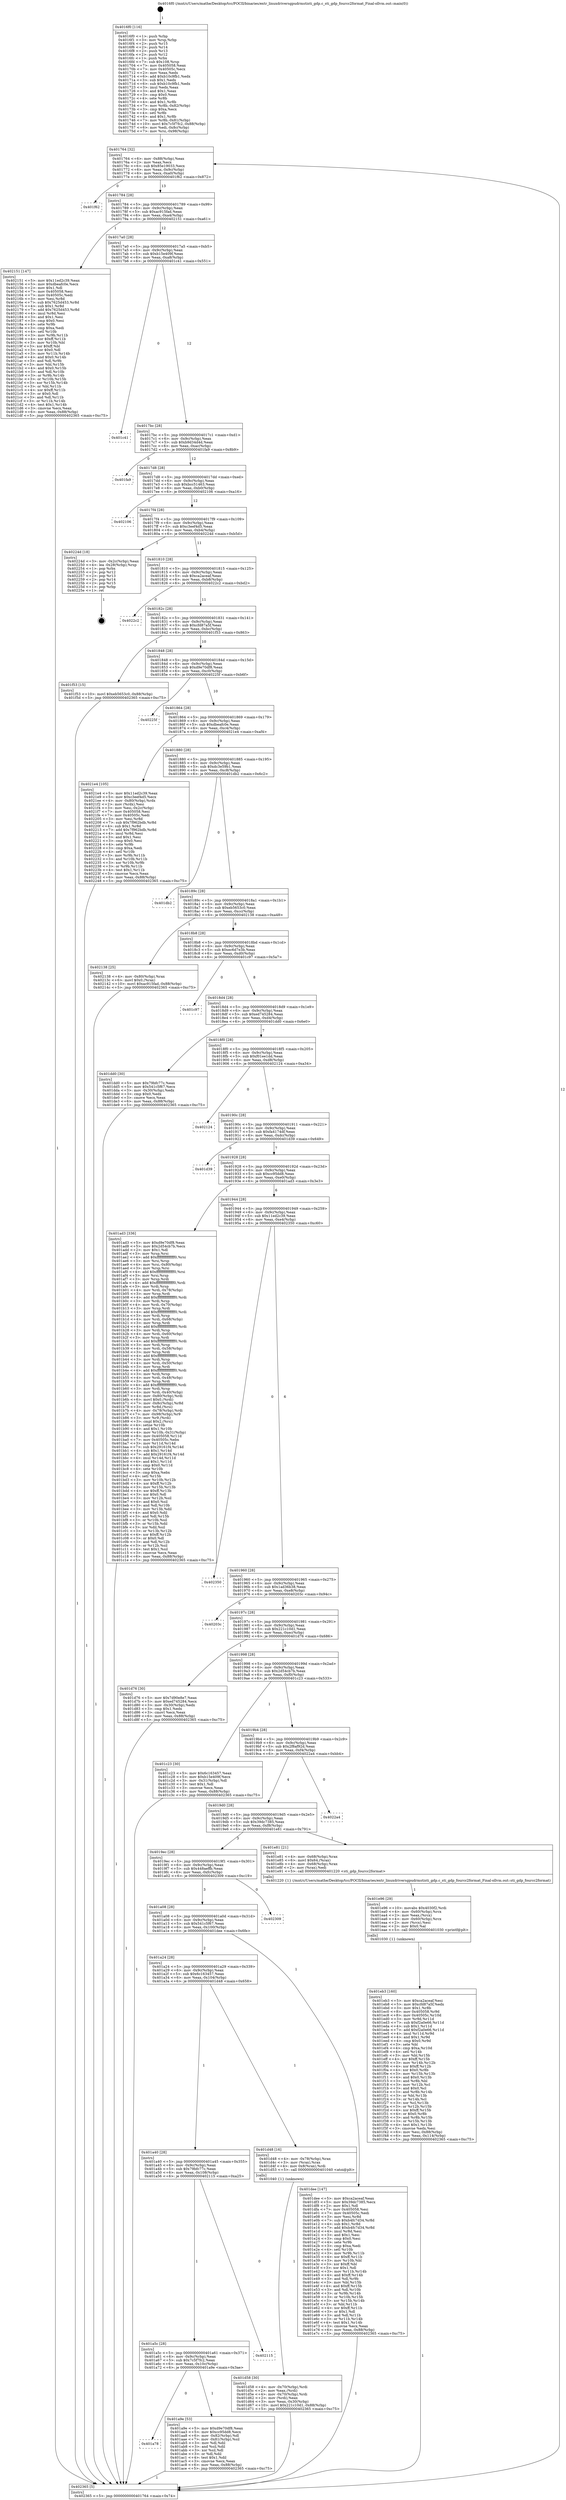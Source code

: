 digraph "0x4016f0" {
  label = "0x4016f0 (/mnt/c/Users/mathe/Desktop/tcc/POCII/binaries/extr_linuxdriversgpudrmstisti_gdp.c_sti_gdp_fourcc2format_Final-ollvm.out::main(0))"
  labelloc = "t"
  node[shape=record]

  Entry [label="",width=0.3,height=0.3,shape=circle,fillcolor=black,style=filled]
  "0x401764" [label="{
     0x401764 [32]\l
     | [instrs]\l
     &nbsp;&nbsp;0x401764 \<+6\>: mov -0x88(%rbp),%eax\l
     &nbsp;&nbsp;0x40176a \<+2\>: mov %eax,%ecx\l
     &nbsp;&nbsp;0x40176c \<+6\>: sub $0x85e19033,%ecx\l
     &nbsp;&nbsp;0x401772 \<+6\>: mov %eax,-0x9c(%rbp)\l
     &nbsp;&nbsp;0x401778 \<+6\>: mov %ecx,-0xa0(%rbp)\l
     &nbsp;&nbsp;0x40177e \<+6\>: je 0000000000401f62 \<main+0x872\>\l
  }"]
  "0x401f62" [label="{
     0x401f62\l
  }", style=dashed]
  "0x401784" [label="{
     0x401784 [28]\l
     | [instrs]\l
     &nbsp;&nbsp;0x401784 \<+5\>: jmp 0000000000401789 \<main+0x99\>\l
     &nbsp;&nbsp;0x401789 \<+6\>: mov -0x9c(%rbp),%eax\l
     &nbsp;&nbsp;0x40178f \<+5\>: sub $0xac915fad,%eax\l
     &nbsp;&nbsp;0x401794 \<+6\>: mov %eax,-0xa4(%rbp)\l
     &nbsp;&nbsp;0x40179a \<+6\>: je 0000000000402151 \<main+0xa61\>\l
  }"]
  Exit [label="",width=0.3,height=0.3,shape=circle,fillcolor=black,style=filled,peripheries=2]
  "0x402151" [label="{
     0x402151 [147]\l
     | [instrs]\l
     &nbsp;&nbsp;0x402151 \<+5\>: mov $0x11ed2c39,%eax\l
     &nbsp;&nbsp;0x402156 \<+5\>: mov $0xdbeafc0e,%ecx\l
     &nbsp;&nbsp;0x40215b \<+2\>: mov $0x1,%dl\l
     &nbsp;&nbsp;0x40215d \<+7\>: mov 0x405058,%esi\l
     &nbsp;&nbsp;0x402164 \<+7\>: mov 0x40505c,%edi\l
     &nbsp;&nbsp;0x40216b \<+3\>: mov %esi,%r8d\l
     &nbsp;&nbsp;0x40216e \<+7\>: sub $0x7625d453,%r8d\l
     &nbsp;&nbsp;0x402175 \<+4\>: sub $0x1,%r8d\l
     &nbsp;&nbsp;0x402179 \<+7\>: add $0x7625d453,%r8d\l
     &nbsp;&nbsp;0x402180 \<+4\>: imul %r8d,%esi\l
     &nbsp;&nbsp;0x402184 \<+3\>: and $0x1,%esi\l
     &nbsp;&nbsp;0x402187 \<+3\>: cmp $0x0,%esi\l
     &nbsp;&nbsp;0x40218a \<+4\>: sete %r9b\l
     &nbsp;&nbsp;0x40218e \<+3\>: cmp $0xa,%edi\l
     &nbsp;&nbsp;0x402191 \<+4\>: setl %r10b\l
     &nbsp;&nbsp;0x402195 \<+3\>: mov %r9b,%r11b\l
     &nbsp;&nbsp;0x402198 \<+4\>: xor $0xff,%r11b\l
     &nbsp;&nbsp;0x40219c \<+3\>: mov %r10b,%bl\l
     &nbsp;&nbsp;0x40219f \<+3\>: xor $0xff,%bl\l
     &nbsp;&nbsp;0x4021a2 \<+3\>: xor $0x0,%dl\l
     &nbsp;&nbsp;0x4021a5 \<+3\>: mov %r11b,%r14b\l
     &nbsp;&nbsp;0x4021a8 \<+4\>: and $0x0,%r14b\l
     &nbsp;&nbsp;0x4021ac \<+3\>: and %dl,%r9b\l
     &nbsp;&nbsp;0x4021af \<+3\>: mov %bl,%r15b\l
     &nbsp;&nbsp;0x4021b2 \<+4\>: and $0x0,%r15b\l
     &nbsp;&nbsp;0x4021b6 \<+3\>: and %dl,%r10b\l
     &nbsp;&nbsp;0x4021b9 \<+3\>: or %r9b,%r14b\l
     &nbsp;&nbsp;0x4021bc \<+3\>: or %r10b,%r15b\l
     &nbsp;&nbsp;0x4021bf \<+3\>: xor %r15b,%r14b\l
     &nbsp;&nbsp;0x4021c2 \<+3\>: or %bl,%r11b\l
     &nbsp;&nbsp;0x4021c5 \<+4\>: xor $0xff,%r11b\l
     &nbsp;&nbsp;0x4021c9 \<+3\>: or $0x0,%dl\l
     &nbsp;&nbsp;0x4021cc \<+3\>: and %dl,%r11b\l
     &nbsp;&nbsp;0x4021cf \<+3\>: or %r11b,%r14b\l
     &nbsp;&nbsp;0x4021d2 \<+4\>: test $0x1,%r14b\l
     &nbsp;&nbsp;0x4021d6 \<+3\>: cmovne %ecx,%eax\l
     &nbsp;&nbsp;0x4021d9 \<+6\>: mov %eax,-0x88(%rbp)\l
     &nbsp;&nbsp;0x4021df \<+5\>: jmp 0000000000402365 \<main+0xc75\>\l
  }"]
  "0x4017a0" [label="{
     0x4017a0 [28]\l
     | [instrs]\l
     &nbsp;&nbsp;0x4017a0 \<+5\>: jmp 00000000004017a5 \<main+0xb5\>\l
     &nbsp;&nbsp;0x4017a5 \<+6\>: mov -0x9c(%rbp),%eax\l
     &nbsp;&nbsp;0x4017ab \<+5\>: sub $0xb15e409f,%eax\l
     &nbsp;&nbsp;0x4017b0 \<+6\>: mov %eax,-0xa8(%rbp)\l
     &nbsp;&nbsp;0x4017b6 \<+6\>: je 0000000000401c41 \<main+0x551\>\l
  }"]
  "0x401eb3" [label="{
     0x401eb3 [160]\l
     | [instrs]\l
     &nbsp;&nbsp;0x401eb3 \<+5\>: mov $0xca2aceaf,%esi\l
     &nbsp;&nbsp;0x401eb8 \<+5\>: mov $0xcfd87a5f,%edx\l
     &nbsp;&nbsp;0x401ebd \<+3\>: mov $0x1,%r8b\l
     &nbsp;&nbsp;0x401ec0 \<+8\>: mov 0x405058,%r9d\l
     &nbsp;&nbsp;0x401ec8 \<+8\>: mov 0x40505c,%r10d\l
     &nbsp;&nbsp;0x401ed0 \<+3\>: mov %r9d,%r11d\l
     &nbsp;&nbsp;0x401ed3 \<+7\>: sub $0xf2a0e66,%r11d\l
     &nbsp;&nbsp;0x401eda \<+4\>: sub $0x1,%r11d\l
     &nbsp;&nbsp;0x401ede \<+7\>: add $0xf2a0e66,%r11d\l
     &nbsp;&nbsp;0x401ee5 \<+4\>: imul %r11d,%r9d\l
     &nbsp;&nbsp;0x401ee9 \<+4\>: and $0x1,%r9d\l
     &nbsp;&nbsp;0x401eed \<+4\>: cmp $0x0,%r9d\l
     &nbsp;&nbsp;0x401ef1 \<+3\>: sete %bl\l
     &nbsp;&nbsp;0x401ef4 \<+4\>: cmp $0xa,%r10d\l
     &nbsp;&nbsp;0x401ef8 \<+4\>: setl %r14b\l
     &nbsp;&nbsp;0x401efc \<+3\>: mov %bl,%r15b\l
     &nbsp;&nbsp;0x401eff \<+4\>: xor $0xff,%r15b\l
     &nbsp;&nbsp;0x401f03 \<+3\>: mov %r14b,%r12b\l
     &nbsp;&nbsp;0x401f06 \<+4\>: xor $0xff,%r12b\l
     &nbsp;&nbsp;0x401f0a \<+4\>: xor $0x0,%r8b\l
     &nbsp;&nbsp;0x401f0e \<+3\>: mov %r15b,%r13b\l
     &nbsp;&nbsp;0x401f11 \<+4\>: and $0x0,%r13b\l
     &nbsp;&nbsp;0x401f15 \<+3\>: and %r8b,%bl\l
     &nbsp;&nbsp;0x401f18 \<+3\>: mov %r12b,%cl\l
     &nbsp;&nbsp;0x401f1b \<+3\>: and $0x0,%cl\l
     &nbsp;&nbsp;0x401f1e \<+3\>: and %r8b,%r14b\l
     &nbsp;&nbsp;0x401f21 \<+3\>: or %bl,%r13b\l
     &nbsp;&nbsp;0x401f24 \<+3\>: or %r14b,%cl\l
     &nbsp;&nbsp;0x401f27 \<+3\>: xor %cl,%r13b\l
     &nbsp;&nbsp;0x401f2a \<+3\>: or %r12b,%r15b\l
     &nbsp;&nbsp;0x401f2d \<+4\>: xor $0xff,%r15b\l
     &nbsp;&nbsp;0x401f31 \<+4\>: or $0x0,%r8b\l
     &nbsp;&nbsp;0x401f35 \<+3\>: and %r8b,%r15b\l
     &nbsp;&nbsp;0x401f38 \<+3\>: or %r15b,%r13b\l
     &nbsp;&nbsp;0x401f3b \<+4\>: test $0x1,%r13b\l
     &nbsp;&nbsp;0x401f3f \<+3\>: cmovne %edx,%esi\l
     &nbsp;&nbsp;0x401f42 \<+6\>: mov %esi,-0x88(%rbp)\l
     &nbsp;&nbsp;0x401f48 \<+6\>: mov %eax,-0x114(%rbp)\l
     &nbsp;&nbsp;0x401f4e \<+5\>: jmp 0000000000402365 \<main+0xc75\>\l
  }"]
  "0x401c41" [label="{
     0x401c41\l
  }", style=dashed]
  "0x4017bc" [label="{
     0x4017bc [28]\l
     | [instrs]\l
     &nbsp;&nbsp;0x4017bc \<+5\>: jmp 00000000004017c1 \<main+0xd1\>\l
     &nbsp;&nbsp;0x4017c1 \<+6\>: mov -0x9c(%rbp),%eax\l
     &nbsp;&nbsp;0x4017c7 \<+5\>: sub $0xb9d34d4d,%eax\l
     &nbsp;&nbsp;0x4017cc \<+6\>: mov %eax,-0xac(%rbp)\l
     &nbsp;&nbsp;0x4017d2 \<+6\>: je 0000000000401fa9 \<main+0x8b9\>\l
  }"]
  "0x401e96" [label="{
     0x401e96 [29]\l
     | [instrs]\l
     &nbsp;&nbsp;0x401e96 \<+10\>: movabs $0x4030f2,%rdi\l
     &nbsp;&nbsp;0x401ea0 \<+4\>: mov -0x60(%rbp),%rcx\l
     &nbsp;&nbsp;0x401ea4 \<+2\>: mov %eax,(%rcx)\l
     &nbsp;&nbsp;0x401ea6 \<+4\>: mov -0x60(%rbp),%rcx\l
     &nbsp;&nbsp;0x401eaa \<+2\>: mov (%rcx),%esi\l
     &nbsp;&nbsp;0x401eac \<+2\>: mov $0x0,%al\l
     &nbsp;&nbsp;0x401eae \<+5\>: call 0000000000401030 \<printf@plt\>\l
     | [calls]\l
     &nbsp;&nbsp;0x401030 \{1\} (unknown)\l
  }"]
  "0x401fa9" [label="{
     0x401fa9\l
  }", style=dashed]
  "0x4017d8" [label="{
     0x4017d8 [28]\l
     | [instrs]\l
     &nbsp;&nbsp;0x4017d8 \<+5\>: jmp 00000000004017dd \<main+0xed\>\l
     &nbsp;&nbsp;0x4017dd \<+6\>: mov -0x9c(%rbp),%eax\l
     &nbsp;&nbsp;0x4017e3 \<+5\>: sub $0xbcc51463,%eax\l
     &nbsp;&nbsp;0x4017e8 \<+6\>: mov %eax,-0xb0(%rbp)\l
     &nbsp;&nbsp;0x4017ee \<+6\>: je 0000000000402106 \<main+0xa16\>\l
  }"]
  "0x401d58" [label="{
     0x401d58 [30]\l
     | [instrs]\l
     &nbsp;&nbsp;0x401d58 \<+4\>: mov -0x70(%rbp),%rdi\l
     &nbsp;&nbsp;0x401d5c \<+2\>: mov %eax,(%rdi)\l
     &nbsp;&nbsp;0x401d5e \<+4\>: mov -0x70(%rbp),%rdi\l
     &nbsp;&nbsp;0x401d62 \<+2\>: mov (%rdi),%eax\l
     &nbsp;&nbsp;0x401d64 \<+3\>: mov %eax,-0x30(%rbp)\l
     &nbsp;&nbsp;0x401d67 \<+10\>: movl $0x221c10d1,-0x88(%rbp)\l
     &nbsp;&nbsp;0x401d71 \<+5\>: jmp 0000000000402365 \<main+0xc75\>\l
  }"]
  "0x402106" [label="{
     0x402106\l
  }", style=dashed]
  "0x4017f4" [label="{
     0x4017f4 [28]\l
     | [instrs]\l
     &nbsp;&nbsp;0x4017f4 \<+5\>: jmp 00000000004017f9 \<main+0x109\>\l
     &nbsp;&nbsp;0x4017f9 \<+6\>: mov -0x9c(%rbp),%eax\l
     &nbsp;&nbsp;0x4017ff \<+5\>: sub $0xc3eef4d5,%eax\l
     &nbsp;&nbsp;0x401804 \<+6\>: mov %eax,-0xb4(%rbp)\l
     &nbsp;&nbsp;0x40180a \<+6\>: je 000000000040224d \<main+0xb5d\>\l
  }"]
  "0x4016f0" [label="{
     0x4016f0 [116]\l
     | [instrs]\l
     &nbsp;&nbsp;0x4016f0 \<+1\>: push %rbp\l
     &nbsp;&nbsp;0x4016f1 \<+3\>: mov %rsp,%rbp\l
     &nbsp;&nbsp;0x4016f4 \<+2\>: push %r15\l
     &nbsp;&nbsp;0x4016f6 \<+2\>: push %r14\l
     &nbsp;&nbsp;0x4016f8 \<+2\>: push %r13\l
     &nbsp;&nbsp;0x4016fa \<+2\>: push %r12\l
     &nbsp;&nbsp;0x4016fc \<+1\>: push %rbx\l
     &nbsp;&nbsp;0x4016fd \<+7\>: sub $0x108,%rsp\l
     &nbsp;&nbsp;0x401704 \<+7\>: mov 0x405058,%eax\l
     &nbsp;&nbsp;0x40170b \<+7\>: mov 0x40505c,%ecx\l
     &nbsp;&nbsp;0x401712 \<+2\>: mov %eax,%edx\l
     &nbsp;&nbsp;0x401714 \<+6\>: add $0xb10c9fb1,%edx\l
     &nbsp;&nbsp;0x40171a \<+3\>: sub $0x1,%edx\l
     &nbsp;&nbsp;0x40171d \<+6\>: sub $0xb10c9fb1,%edx\l
     &nbsp;&nbsp;0x401723 \<+3\>: imul %edx,%eax\l
     &nbsp;&nbsp;0x401726 \<+3\>: and $0x1,%eax\l
     &nbsp;&nbsp;0x401729 \<+3\>: cmp $0x0,%eax\l
     &nbsp;&nbsp;0x40172c \<+4\>: sete %r8b\l
     &nbsp;&nbsp;0x401730 \<+4\>: and $0x1,%r8b\l
     &nbsp;&nbsp;0x401734 \<+7\>: mov %r8b,-0x82(%rbp)\l
     &nbsp;&nbsp;0x40173b \<+3\>: cmp $0xa,%ecx\l
     &nbsp;&nbsp;0x40173e \<+4\>: setl %r8b\l
     &nbsp;&nbsp;0x401742 \<+4\>: and $0x1,%r8b\l
     &nbsp;&nbsp;0x401746 \<+7\>: mov %r8b,-0x81(%rbp)\l
     &nbsp;&nbsp;0x40174d \<+10\>: movl $0x7c5f7fc2,-0x88(%rbp)\l
     &nbsp;&nbsp;0x401757 \<+6\>: mov %edi,-0x8c(%rbp)\l
     &nbsp;&nbsp;0x40175d \<+7\>: mov %rsi,-0x98(%rbp)\l
  }"]
  "0x40224d" [label="{
     0x40224d [18]\l
     | [instrs]\l
     &nbsp;&nbsp;0x40224d \<+3\>: mov -0x2c(%rbp),%eax\l
     &nbsp;&nbsp;0x402250 \<+4\>: lea -0x28(%rbp),%rsp\l
     &nbsp;&nbsp;0x402254 \<+1\>: pop %rbx\l
     &nbsp;&nbsp;0x402255 \<+2\>: pop %r12\l
     &nbsp;&nbsp;0x402257 \<+2\>: pop %r13\l
     &nbsp;&nbsp;0x402259 \<+2\>: pop %r14\l
     &nbsp;&nbsp;0x40225b \<+2\>: pop %r15\l
     &nbsp;&nbsp;0x40225d \<+1\>: pop %rbp\l
     &nbsp;&nbsp;0x40225e \<+1\>: ret\l
  }"]
  "0x401810" [label="{
     0x401810 [28]\l
     | [instrs]\l
     &nbsp;&nbsp;0x401810 \<+5\>: jmp 0000000000401815 \<main+0x125\>\l
     &nbsp;&nbsp;0x401815 \<+6\>: mov -0x9c(%rbp),%eax\l
     &nbsp;&nbsp;0x40181b \<+5\>: sub $0xca2aceaf,%eax\l
     &nbsp;&nbsp;0x401820 \<+6\>: mov %eax,-0xb8(%rbp)\l
     &nbsp;&nbsp;0x401826 \<+6\>: je 00000000004022c2 \<main+0xbd2\>\l
  }"]
  "0x402365" [label="{
     0x402365 [5]\l
     | [instrs]\l
     &nbsp;&nbsp;0x402365 \<+5\>: jmp 0000000000401764 \<main+0x74\>\l
  }"]
  "0x4022c2" [label="{
     0x4022c2\l
  }", style=dashed]
  "0x40182c" [label="{
     0x40182c [28]\l
     | [instrs]\l
     &nbsp;&nbsp;0x40182c \<+5\>: jmp 0000000000401831 \<main+0x141\>\l
     &nbsp;&nbsp;0x401831 \<+6\>: mov -0x9c(%rbp),%eax\l
     &nbsp;&nbsp;0x401837 \<+5\>: sub $0xcfd87a5f,%eax\l
     &nbsp;&nbsp;0x40183c \<+6\>: mov %eax,-0xbc(%rbp)\l
     &nbsp;&nbsp;0x401842 \<+6\>: je 0000000000401f53 \<main+0x863\>\l
  }"]
  "0x401a78" [label="{
     0x401a78\l
  }", style=dashed]
  "0x401f53" [label="{
     0x401f53 [15]\l
     | [instrs]\l
     &nbsp;&nbsp;0x401f53 \<+10\>: movl $0xeb5653c0,-0x88(%rbp)\l
     &nbsp;&nbsp;0x401f5d \<+5\>: jmp 0000000000402365 \<main+0xc75\>\l
  }"]
  "0x401848" [label="{
     0x401848 [28]\l
     | [instrs]\l
     &nbsp;&nbsp;0x401848 \<+5\>: jmp 000000000040184d \<main+0x15d\>\l
     &nbsp;&nbsp;0x40184d \<+6\>: mov -0x9c(%rbp),%eax\l
     &nbsp;&nbsp;0x401853 \<+5\>: sub $0xd9e70df8,%eax\l
     &nbsp;&nbsp;0x401858 \<+6\>: mov %eax,-0xc0(%rbp)\l
     &nbsp;&nbsp;0x40185e \<+6\>: je 000000000040225f \<main+0xb6f\>\l
  }"]
  "0x401a9e" [label="{
     0x401a9e [53]\l
     | [instrs]\l
     &nbsp;&nbsp;0x401a9e \<+5\>: mov $0xd9e70df8,%eax\l
     &nbsp;&nbsp;0x401aa3 \<+5\>: mov $0xcc95dd8,%ecx\l
     &nbsp;&nbsp;0x401aa8 \<+6\>: mov -0x82(%rbp),%dl\l
     &nbsp;&nbsp;0x401aae \<+7\>: mov -0x81(%rbp),%sil\l
     &nbsp;&nbsp;0x401ab5 \<+3\>: mov %dl,%dil\l
     &nbsp;&nbsp;0x401ab8 \<+3\>: and %sil,%dil\l
     &nbsp;&nbsp;0x401abb \<+3\>: xor %sil,%dl\l
     &nbsp;&nbsp;0x401abe \<+3\>: or %dl,%dil\l
     &nbsp;&nbsp;0x401ac1 \<+4\>: test $0x1,%dil\l
     &nbsp;&nbsp;0x401ac5 \<+3\>: cmovne %ecx,%eax\l
     &nbsp;&nbsp;0x401ac8 \<+6\>: mov %eax,-0x88(%rbp)\l
     &nbsp;&nbsp;0x401ace \<+5\>: jmp 0000000000402365 \<main+0xc75\>\l
  }"]
  "0x40225f" [label="{
     0x40225f\l
  }", style=dashed]
  "0x401864" [label="{
     0x401864 [28]\l
     | [instrs]\l
     &nbsp;&nbsp;0x401864 \<+5\>: jmp 0000000000401869 \<main+0x179\>\l
     &nbsp;&nbsp;0x401869 \<+6\>: mov -0x9c(%rbp),%eax\l
     &nbsp;&nbsp;0x40186f \<+5\>: sub $0xdbeafc0e,%eax\l
     &nbsp;&nbsp;0x401874 \<+6\>: mov %eax,-0xc4(%rbp)\l
     &nbsp;&nbsp;0x40187a \<+6\>: je 00000000004021e4 \<main+0xaf4\>\l
  }"]
  "0x401a5c" [label="{
     0x401a5c [28]\l
     | [instrs]\l
     &nbsp;&nbsp;0x401a5c \<+5\>: jmp 0000000000401a61 \<main+0x371\>\l
     &nbsp;&nbsp;0x401a61 \<+6\>: mov -0x9c(%rbp),%eax\l
     &nbsp;&nbsp;0x401a67 \<+5\>: sub $0x7c5f7fc2,%eax\l
     &nbsp;&nbsp;0x401a6c \<+6\>: mov %eax,-0x10c(%rbp)\l
     &nbsp;&nbsp;0x401a72 \<+6\>: je 0000000000401a9e \<main+0x3ae\>\l
  }"]
  "0x4021e4" [label="{
     0x4021e4 [105]\l
     | [instrs]\l
     &nbsp;&nbsp;0x4021e4 \<+5\>: mov $0x11ed2c39,%eax\l
     &nbsp;&nbsp;0x4021e9 \<+5\>: mov $0xc3eef4d5,%ecx\l
     &nbsp;&nbsp;0x4021ee \<+4\>: mov -0x80(%rbp),%rdx\l
     &nbsp;&nbsp;0x4021f2 \<+2\>: mov (%rdx),%esi\l
     &nbsp;&nbsp;0x4021f4 \<+3\>: mov %esi,-0x2c(%rbp)\l
     &nbsp;&nbsp;0x4021f7 \<+7\>: mov 0x405058,%esi\l
     &nbsp;&nbsp;0x4021fe \<+7\>: mov 0x40505c,%edi\l
     &nbsp;&nbsp;0x402205 \<+3\>: mov %esi,%r8d\l
     &nbsp;&nbsp;0x402208 \<+7\>: sub $0x7f962bdb,%r8d\l
     &nbsp;&nbsp;0x40220f \<+4\>: sub $0x1,%r8d\l
     &nbsp;&nbsp;0x402213 \<+7\>: add $0x7f962bdb,%r8d\l
     &nbsp;&nbsp;0x40221a \<+4\>: imul %r8d,%esi\l
     &nbsp;&nbsp;0x40221e \<+3\>: and $0x1,%esi\l
     &nbsp;&nbsp;0x402221 \<+3\>: cmp $0x0,%esi\l
     &nbsp;&nbsp;0x402224 \<+4\>: sete %r9b\l
     &nbsp;&nbsp;0x402228 \<+3\>: cmp $0xa,%edi\l
     &nbsp;&nbsp;0x40222b \<+4\>: setl %r10b\l
     &nbsp;&nbsp;0x40222f \<+3\>: mov %r9b,%r11b\l
     &nbsp;&nbsp;0x402232 \<+3\>: and %r10b,%r11b\l
     &nbsp;&nbsp;0x402235 \<+3\>: xor %r10b,%r9b\l
     &nbsp;&nbsp;0x402238 \<+3\>: or %r9b,%r11b\l
     &nbsp;&nbsp;0x40223b \<+4\>: test $0x1,%r11b\l
     &nbsp;&nbsp;0x40223f \<+3\>: cmovne %ecx,%eax\l
     &nbsp;&nbsp;0x402242 \<+6\>: mov %eax,-0x88(%rbp)\l
     &nbsp;&nbsp;0x402248 \<+5\>: jmp 0000000000402365 \<main+0xc75\>\l
  }"]
  "0x401880" [label="{
     0x401880 [28]\l
     | [instrs]\l
     &nbsp;&nbsp;0x401880 \<+5\>: jmp 0000000000401885 \<main+0x195\>\l
     &nbsp;&nbsp;0x401885 \<+6\>: mov -0x9c(%rbp),%eax\l
     &nbsp;&nbsp;0x40188b \<+5\>: sub $0xdc3e59b1,%eax\l
     &nbsp;&nbsp;0x401890 \<+6\>: mov %eax,-0xc8(%rbp)\l
     &nbsp;&nbsp;0x401896 \<+6\>: je 0000000000401db2 \<main+0x6c2\>\l
  }"]
  "0x402115" [label="{
     0x402115\l
  }", style=dashed]
  "0x401db2" [label="{
     0x401db2\l
  }", style=dashed]
  "0x40189c" [label="{
     0x40189c [28]\l
     | [instrs]\l
     &nbsp;&nbsp;0x40189c \<+5\>: jmp 00000000004018a1 \<main+0x1b1\>\l
     &nbsp;&nbsp;0x4018a1 \<+6\>: mov -0x9c(%rbp),%eax\l
     &nbsp;&nbsp;0x4018a7 \<+5\>: sub $0xeb5653c0,%eax\l
     &nbsp;&nbsp;0x4018ac \<+6\>: mov %eax,-0xcc(%rbp)\l
     &nbsp;&nbsp;0x4018b2 \<+6\>: je 0000000000402138 \<main+0xa48\>\l
  }"]
  "0x401a40" [label="{
     0x401a40 [28]\l
     | [instrs]\l
     &nbsp;&nbsp;0x401a40 \<+5\>: jmp 0000000000401a45 \<main+0x355\>\l
     &nbsp;&nbsp;0x401a45 \<+6\>: mov -0x9c(%rbp),%eax\l
     &nbsp;&nbsp;0x401a4b \<+5\>: sub $0x79bfc77c,%eax\l
     &nbsp;&nbsp;0x401a50 \<+6\>: mov %eax,-0x108(%rbp)\l
     &nbsp;&nbsp;0x401a56 \<+6\>: je 0000000000402115 \<main+0xa25\>\l
  }"]
  "0x402138" [label="{
     0x402138 [25]\l
     | [instrs]\l
     &nbsp;&nbsp;0x402138 \<+4\>: mov -0x80(%rbp),%rax\l
     &nbsp;&nbsp;0x40213c \<+6\>: movl $0x0,(%rax)\l
     &nbsp;&nbsp;0x402142 \<+10\>: movl $0xac915fad,-0x88(%rbp)\l
     &nbsp;&nbsp;0x40214c \<+5\>: jmp 0000000000402365 \<main+0xc75\>\l
  }"]
  "0x4018b8" [label="{
     0x4018b8 [28]\l
     | [instrs]\l
     &nbsp;&nbsp;0x4018b8 \<+5\>: jmp 00000000004018bd \<main+0x1cd\>\l
     &nbsp;&nbsp;0x4018bd \<+6\>: mov -0x9c(%rbp),%eax\l
     &nbsp;&nbsp;0x4018c3 \<+5\>: sub $0xec6d7e3b,%eax\l
     &nbsp;&nbsp;0x4018c8 \<+6\>: mov %eax,-0xd0(%rbp)\l
     &nbsp;&nbsp;0x4018ce \<+6\>: je 0000000000401c97 \<main+0x5a7\>\l
  }"]
  "0x401d48" [label="{
     0x401d48 [16]\l
     | [instrs]\l
     &nbsp;&nbsp;0x401d48 \<+4\>: mov -0x78(%rbp),%rax\l
     &nbsp;&nbsp;0x401d4c \<+3\>: mov (%rax),%rax\l
     &nbsp;&nbsp;0x401d4f \<+4\>: mov 0x8(%rax),%rdi\l
     &nbsp;&nbsp;0x401d53 \<+5\>: call 0000000000401040 \<atoi@plt\>\l
     | [calls]\l
     &nbsp;&nbsp;0x401040 \{1\} (unknown)\l
  }"]
  "0x401c97" [label="{
     0x401c97\l
  }", style=dashed]
  "0x4018d4" [label="{
     0x4018d4 [28]\l
     | [instrs]\l
     &nbsp;&nbsp;0x4018d4 \<+5\>: jmp 00000000004018d9 \<main+0x1e9\>\l
     &nbsp;&nbsp;0x4018d9 \<+6\>: mov -0x9c(%rbp),%eax\l
     &nbsp;&nbsp;0x4018df \<+5\>: sub $0xed745284,%eax\l
     &nbsp;&nbsp;0x4018e4 \<+6\>: mov %eax,-0xd4(%rbp)\l
     &nbsp;&nbsp;0x4018ea \<+6\>: je 0000000000401dd0 \<main+0x6e0\>\l
  }"]
  "0x401a24" [label="{
     0x401a24 [28]\l
     | [instrs]\l
     &nbsp;&nbsp;0x401a24 \<+5\>: jmp 0000000000401a29 \<main+0x339\>\l
     &nbsp;&nbsp;0x401a29 \<+6\>: mov -0x9c(%rbp),%eax\l
     &nbsp;&nbsp;0x401a2f \<+5\>: sub $0x6c163457,%eax\l
     &nbsp;&nbsp;0x401a34 \<+6\>: mov %eax,-0x104(%rbp)\l
     &nbsp;&nbsp;0x401a3a \<+6\>: je 0000000000401d48 \<main+0x658\>\l
  }"]
  "0x401dd0" [label="{
     0x401dd0 [30]\l
     | [instrs]\l
     &nbsp;&nbsp;0x401dd0 \<+5\>: mov $0x79bfc77c,%eax\l
     &nbsp;&nbsp;0x401dd5 \<+5\>: mov $0x541c5f67,%ecx\l
     &nbsp;&nbsp;0x401dda \<+3\>: mov -0x30(%rbp),%edx\l
     &nbsp;&nbsp;0x401ddd \<+3\>: cmp $0x0,%edx\l
     &nbsp;&nbsp;0x401de0 \<+3\>: cmove %ecx,%eax\l
     &nbsp;&nbsp;0x401de3 \<+6\>: mov %eax,-0x88(%rbp)\l
     &nbsp;&nbsp;0x401de9 \<+5\>: jmp 0000000000402365 \<main+0xc75\>\l
  }"]
  "0x4018f0" [label="{
     0x4018f0 [28]\l
     | [instrs]\l
     &nbsp;&nbsp;0x4018f0 \<+5\>: jmp 00000000004018f5 \<main+0x205\>\l
     &nbsp;&nbsp;0x4018f5 \<+6\>: mov -0x9c(%rbp),%eax\l
     &nbsp;&nbsp;0x4018fb \<+5\>: sub $0xf01ee1dd,%eax\l
     &nbsp;&nbsp;0x401900 \<+6\>: mov %eax,-0xd8(%rbp)\l
     &nbsp;&nbsp;0x401906 \<+6\>: je 0000000000402124 \<main+0xa34\>\l
  }"]
  "0x401dee" [label="{
     0x401dee [147]\l
     | [instrs]\l
     &nbsp;&nbsp;0x401dee \<+5\>: mov $0xca2aceaf,%eax\l
     &nbsp;&nbsp;0x401df3 \<+5\>: mov $0x39dc7385,%ecx\l
     &nbsp;&nbsp;0x401df8 \<+2\>: mov $0x1,%dl\l
     &nbsp;&nbsp;0x401dfa \<+7\>: mov 0x405058,%esi\l
     &nbsp;&nbsp;0x401e01 \<+7\>: mov 0x40505c,%edi\l
     &nbsp;&nbsp;0x401e08 \<+3\>: mov %esi,%r8d\l
     &nbsp;&nbsp;0x401e0b \<+7\>: sub $0xb4fc7d34,%r8d\l
     &nbsp;&nbsp;0x401e12 \<+4\>: sub $0x1,%r8d\l
     &nbsp;&nbsp;0x401e16 \<+7\>: add $0xb4fc7d34,%r8d\l
     &nbsp;&nbsp;0x401e1d \<+4\>: imul %r8d,%esi\l
     &nbsp;&nbsp;0x401e21 \<+3\>: and $0x1,%esi\l
     &nbsp;&nbsp;0x401e24 \<+3\>: cmp $0x0,%esi\l
     &nbsp;&nbsp;0x401e27 \<+4\>: sete %r9b\l
     &nbsp;&nbsp;0x401e2b \<+3\>: cmp $0xa,%edi\l
     &nbsp;&nbsp;0x401e2e \<+4\>: setl %r10b\l
     &nbsp;&nbsp;0x401e32 \<+3\>: mov %r9b,%r11b\l
     &nbsp;&nbsp;0x401e35 \<+4\>: xor $0xff,%r11b\l
     &nbsp;&nbsp;0x401e39 \<+3\>: mov %r10b,%bl\l
     &nbsp;&nbsp;0x401e3c \<+3\>: xor $0xff,%bl\l
     &nbsp;&nbsp;0x401e3f \<+3\>: xor $0x1,%dl\l
     &nbsp;&nbsp;0x401e42 \<+3\>: mov %r11b,%r14b\l
     &nbsp;&nbsp;0x401e45 \<+4\>: and $0xff,%r14b\l
     &nbsp;&nbsp;0x401e49 \<+3\>: and %dl,%r9b\l
     &nbsp;&nbsp;0x401e4c \<+3\>: mov %bl,%r15b\l
     &nbsp;&nbsp;0x401e4f \<+4\>: and $0xff,%r15b\l
     &nbsp;&nbsp;0x401e53 \<+3\>: and %dl,%r10b\l
     &nbsp;&nbsp;0x401e56 \<+3\>: or %r9b,%r14b\l
     &nbsp;&nbsp;0x401e59 \<+3\>: or %r10b,%r15b\l
     &nbsp;&nbsp;0x401e5c \<+3\>: xor %r15b,%r14b\l
     &nbsp;&nbsp;0x401e5f \<+3\>: or %bl,%r11b\l
     &nbsp;&nbsp;0x401e62 \<+4\>: xor $0xff,%r11b\l
     &nbsp;&nbsp;0x401e66 \<+3\>: or $0x1,%dl\l
     &nbsp;&nbsp;0x401e69 \<+3\>: and %dl,%r11b\l
     &nbsp;&nbsp;0x401e6c \<+3\>: or %r11b,%r14b\l
     &nbsp;&nbsp;0x401e6f \<+4\>: test $0x1,%r14b\l
     &nbsp;&nbsp;0x401e73 \<+3\>: cmovne %ecx,%eax\l
     &nbsp;&nbsp;0x401e76 \<+6\>: mov %eax,-0x88(%rbp)\l
     &nbsp;&nbsp;0x401e7c \<+5\>: jmp 0000000000402365 \<main+0xc75\>\l
  }"]
  "0x402124" [label="{
     0x402124\l
  }", style=dashed]
  "0x40190c" [label="{
     0x40190c [28]\l
     | [instrs]\l
     &nbsp;&nbsp;0x40190c \<+5\>: jmp 0000000000401911 \<main+0x221\>\l
     &nbsp;&nbsp;0x401911 \<+6\>: mov -0x9c(%rbp),%eax\l
     &nbsp;&nbsp;0x401917 \<+5\>: sub $0xfa4174df,%eax\l
     &nbsp;&nbsp;0x40191c \<+6\>: mov %eax,-0xdc(%rbp)\l
     &nbsp;&nbsp;0x401922 \<+6\>: je 0000000000401d39 \<main+0x649\>\l
  }"]
  "0x401a08" [label="{
     0x401a08 [28]\l
     | [instrs]\l
     &nbsp;&nbsp;0x401a08 \<+5\>: jmp 0000000000401a0d \<main+0x31d\>\l
     &nbsp;&nbsp;0x401a0d \<+6\>: mov -0x9c(%rbp),%eax\l
     &nbsp;&nbsp;0x401a13 \<+5\>: sub $0x541c5f67,%eax\l
     &nbsp;&nbsp;0x401a18 \<+6\>: mov %eax,-0x100(%rbp)\l
     &nbsp;&nbsp;0x401a1e \<+6\>: je 0000000000401dee \<main+0x6fe\>\l
  }"]
  "0x401d39" [label="{
     0x401d39\l
  }", style=dashed]
  "0x401928" [label="{
     0x401928 [28]\l
     | [instrs]\l
     &nbsp;&nbsp;0x401928 \<+5\>: jmp 000000000040192d \<main+0x23d\>\l
     &nbsp;&nbsp;0x40192d \<+6\>: mov -0x9c(%rbp),%eax\l
     &nbsp;&nbsp;0x401933 \<+5\>: sub $0xcc95dd8,%eax\l
     &nbsp;&nbsp;0x401938 \<+6\>: mov %eax,-0xe0(%rbp)\l
     &nbsp;&nbsp;0x40193e \<+6\>: je 0000000000401ad3 \<main+0x3e3\>\l
  }"]
  "0x402309" [label="{
     0x402309\l
  }", style=dashed]
  "0x401ad3" [label="{
     0x401ad3 [336]\l
     | [instrs]\l
     &nbsp;&nbsp;0x401ad3 \<+5\>: mov $0xd9e70df8,%eax\l
     &nbsp;&nbsp;0x401ad8 \<+5\>: mov $0x2d54cb7b,%ecx\l
     &nbsp;&nbsp;0x401add \<+2\>: mov $0x1,%dl\l
     &nbsp;&nbsp;0x401adf \<+3\>: mov %rsp,%rsi\l
     &nbsp;&nbsp;0x401ae2 \<+4\>: add $0xfffffffffffffff0,%rsi\l
     &nbsp;&nbsp;0x401ae6 \<+3\>: mov %rsi,%rsp\l
     &nbsp;&nbsp;0x401ae9 \<+4\>: mov %rsi,-0x80(%rbp)\l
     &nbsp;&nbsp;0x401aed \<+3\>: mov %rsp,%rsi\l
     &nbsp;&nbsp;0x401af0 \<+4\>: add $0xfffffffffffffff0,%rsi\l
     &nbsp;&nbsp;0x401af4 \<+3\>: mov %rsi,%rsp\l
     &nbsp;&nbsp;0x401af7 \<+3\>: mov %rsp,%rdi\l
     &nbsp;&nbsp;0x401afa \<+4\>: add $0xfffffffffffffff0,%rdi\l
     &nbsp;&nbsp;0x401afe \<+3\>: mov %rdi,%rsp\l
     &nbsp;&nbsp;0x401b01 \<+4\>: mov %rdi,-0x78(%rbp)\l
     &nbsp;&nbsp;0x401b05 \<+3\>: mov %rsp,%rdi\l
     &nbsp;&nbsp;0x401b08 \<+4\>: add $0xfffffffffffffff0,%rdi\l
     &nbsp;&nbsp;0x401b0c \<+3\>: mov %rdi,%rsp\l
     &nbsp;&nbsp;0x401b0f \<+4\>: mov %rdi,-0x70(%rbp)\l
     &nbsp;&nbsp;0x401b13 \<+3\>: mov %rsp,%rdi\l
     &nbsp;&nbsp;0x401b16 \<+4\>: add $0xfffffffffffffff0,%rdi\l
     &nbsp;&nbsp;0x401b1a \<+3\>: mov %rdi,%rsp\l
     &nbsp;&nbsp;0x401b1d \<+4\>: mov %rdi,-0x68(%rbp)\l
     &nbsp;&nbsp;0x401b21 \<+3\>: mov %rsp,%rdi\l
     &nbsp;&nbsp;0x401b24 \<+4\>: add $0xfffffffffffffff0,%rdi\l
     &nbsp;&nbsp;0x401b28 \<+3\>: mov %rdi,%rsp\l
     &nbsp;&nbsp;0x401b2b \<+4\>: mov %rdi,-0x60(%rbp)\l
     &nbsp;&nbsp;0x401b2f \<+3\>: mov %rsp,%rdi\l
     &nbsp;&nbsp;0x401b32 \<+4\>: add $0xfffffffffffffff0,%rdi\l
     &nbsp;&nbsp;0x401b36 \<+3\>: mov %rdi,%rsp\l
     &nbsp;&nbsp;0x401b39 \<+4\>: mov %rdi,-0x58(%rbp)\l
     &nbsp;&nbsp;0x401b3d \<+3\>: mov %rsp,%rdi\l
     &nbsp;&nbsp;0x401b40 \<+4\>: add $0xfffffffffffffff0,%rdi\l
     &nbsp;&nbsp;0x401b44 \<+3\>: mov %rdi,%rsp\l
     &nbsp;&nbsp;0x401b47 \<+4\>: mov %rdi,-0x50(%rbp)\l
     &nbsp;&nbsp;0x401b4b \<+3\>: mov %rsp,%rdi\l
     &nbsp;&nbsp;0x401b4e \<+4\>: add $0xfffffffffffffff0,%rdi\l
     &nbsp;&nbsp;0x401b52 \<+3\>: mov %rdi,%rsp\l
     &nbsp;&nbsp;0x401b55 \<+4\>: mov %rdi,-0x48(%rbp)\l
     &nbsp;&nbsp;0x401b59 \<+3\>: mov %rsp,%rdi\l
     &nbsp;&nbsp;0x401b5c \<+4\>: add $0xfffffffffffffff0,%rdi\l
     &nbsp;&nbsp;0x401b60 \<+3\>: mov %rdi,%rsp\l
     &nbsp;&nbsp;0x401b63 \<+4\>: mov %rdi,-0x40(%rbp)\l
     &nbsp;&nbsp;0x401b67 \<+4\>: mov -0x80(%rbp),%rdi\l
     &nbsp;&nbsp;0x401b6b \<+6\>: movl $0x0,(%rdi)\l
     &nbsp;&nbsp;0x401b71 \<+7\>: mov -0x8c(%rbp),%r8d\l
     &nbsp;&nbsp;0x401b78 \<+3\>: mov %r8d,(%rsi)\l
     &nbsp;&nbsp;0x401b7b \<+4\>: mov -0x78(%rbp),%rdi\l
     &nbsp;&nbsp;0x401b7f \<+7\>: mov -0x98(%rbp),%r9\l
     &nbsp;&nbsp;0x401b86 \<+3\>: mov %r9,(%rdi)\l
     &nbsp;&nbsp;0x401b89 \<+3\>: cmpl $0x2,(%rsi)\l
     &nbsp;&nbsp;0x401b8c \<+4\>: setne %r10b\l
     &nbsp;&nbsp;0x401b90 \<+4\>: and $0x1,%r10b\l
     &nbsp;&nbsp;0x401b94 \<+4\>: mov %r10b,-0x31(%rbp)\l
     &nbsp;&nbsp;0x401b98 \<+8\>: mov 0x405058,%r11d\l
     &nbsp;&nbsp;0x401ba0 \<+7\>: mov 0x40505c,%ebx\l
     &nbsp;&nbsp;0x401ba7 \<+3\>: mov %r11d,%r14d\l
     &nbsp;&nbsp;0x401baa \<+7\>: sub $0x29161f4,%r14d\l
     &nbsp;&nbsp;0x401bb1 \<+4\>: sub $0x1,%r14d\l
     &nbsp;&nbsp;0x401bb5 \<+7\>: add $0x29161f4,%r14d\l
     &nbsp;&nbsp;0x401bbc \<+4\>: imul %r14d,%r11d\l
     &nbsp;&nbsp;0x401bc0 \<+4\>: and $0x1,%r11d\l
     &nbsp;&nbsp;0x401bc4 \<+4\>: cmp $0x0,%r11d\l
     &nbsp;&nbsp;0x401bc8 \<+4\>: sete %r10b\l
     &nbsp;&nbsp;0x401bcc \<+3\>: cmp $0xa,%ebx\l
     &nbsp;&nbsp;0x401bcf \<+4\>: setl %r15b\l
     &nbsp;&nbsp;0x401bd3 \<+3\>: mov %r10b,%r12b\l
     &nbsp;&nbsp;0x401bd6 \<+4\>: xor $0xff,%r12b\l
     &nbsp;&nbsp;0x401bda \<+3\>: mov %r15b,%r13b\l
     &nbsp;&nbsp;0x401bdd \<+4\>: xor $0xff,%r13b\l
     &nbsp;&nbsp;0x401be1 \<+3\>: xor $0x0,%dl\l
     &nbsp;&nbsp;0x401be4 \<+3\>: mov %r12b,%sil\l
     &nbsp;&nbsp;0x401be7 \<+4\>: and $0x0,%sil\l
     &nbsp;&nbsp;0x401beb \<+3\>: and %dl,%r10b\l
     &nbsp;&nbsp;0x401bee \<+3\>: mov %r13b,%dil\l
     &nbsp;&nbsp;0x401bf1 \<+4\>: and $0x0,%dil\l
     &nbsp;&nbsp;0x401bf5 \<+3\>: and %dl,%r15b\l
     &nbsp;&nbsp;0x401bf8 \<+3\>: or %r10b,%sil\l
     &nbsp;&nbsp;0x401bfb \<+3\>: or %r15b,%dil\l
     &nbsp;&nbsp;0x401bfe \<+3\>: xor %dil,%sil\l
     &nbsp;&nbsp;0x401c01 \<+3\>: or %r13b,%r12b\l
     &nbsp;&nbsp;0x401c04 \<+4\>: xor $0xff,%r12b\l
     &nbsp;&nbsp;0x401c08 \<+3\>: or $0x0,%dl\l
     &nbsp;&nbsp;0x401c0b \<+3\>: and %dl,%r12b\l
     &nbsp;&nbsp;0x401c0e \<+3\>: or %r12b,%sil\l
     &nbsp;&nbsp;0x401c11 \<+4\>: test $0x1,%sil\l
     &nbsp;&nbsp;0x401c15 \<+3\>: cmovne %ecx,%eax\l
     &nbsp;&nbsp;0x401c18 \<+6\>: mov %eax,-0x88(%rbp)\l
     &nbsp;&nbsp;0x401c1e \<+5\>: jmp 0000000000402365 \<main+0xc75\>\l
  }"]
  "0x401944" [label="{
     0x401944 [28]\l
     | [instrs]\l
     &nbsp;&nbsp;0x401944 \<+5\>: jmp 0000000000401949 \<main+0x259\>\l
     &nbsp;&nbsp;0x401949 \<+6\>: mov -0x9c(%rbp),%eax\l
     &nbsp;&nbsp;0x40194f \<+5\>: sub $0x11ed2c39,%eax\l
     &nbsp;&nbsp;0x401954 \<+6\>: mov %eax,-0xe4(%rbp)\l
     &nbsp;&nbsp;0x40195a \<+6\>: je 0000000000402350 \<main+0xc60\>\l
  }"]
  "0x4019ec" [label="{
     0x4019ec [28]\l
     | [instrs]\l
     &nbsp;&nbsp;0x4019ec \<+5\>: jmp 00000000004019f1 \<main+0x301\>\l
     &nbsp;&nbsp;0x4019f1 \<+6\>: mov -0x9c(%rbp),%eax\l
     &nbsp;&nbsp;0x4019f7 \<+5\>: sub $0x448aeffb,%eax\l
     &nbsp;&nbsp;0x4019fc \<+6\>: mov %eax,-0xfc(%rbp)\l
     &nbsp;&nbsp;0x401a02 \<+6\>: je 0000000000402309 \<main+0xc19\>\l
  }"]
  "0x402350" [label="{
     0x402350\l
  }", style=dashed]
  "0x401960" [label="{
     0x401960 [28]\l
     | [instrs]\l
     &nbsp;&nbsp;0x401960 \<+5\>: jmp 0000000000401965 \<main+0x275\>\l
     &nbsp;&nbsp;0x401965 \<+6\>: mov -0x9c(%rbp),%eax\l
     &nbsp;&nbsp;0x40196b \<+5\>: sub $0x1ad36b38,%eax\l
     &nbsp;&nbsp;0x401970 \<+6\>: mov %eax,-0xe8(%rbp)\l
     &nbsp;&nbsp;0x401976 \<+6\>: je 000000000040203c \<main+0x94c\>\l
  }"]
  "0x401e81" [label="{
     0x401e81 [21]\l
     | [instrs]\l
     &nbsp;&nbsp;0x401e81 \<+4\>: mov -0x68(%rbp),%rax\l
     &nbsp;&nbsp;0x401e85 \<+6\>: movl $0x64,(%rax)\l
     &nbsp;&nbsp;0x401e8b \<+4\>: mov -0x68(%rbp),%rax\l
     &nbsp;&nbsp;0x401e8f \<+2\>: mov (%rax),%edi\l
     &nbsp;&nbsp;0x401e91 \<+5\>: call 0000000000401220 \<sti_gdp_fourcc2format\>\l
     | [calls]\l
     &nbsp;&nbsp;0x401220 \{1\} (/mnt/c/Users/mathe/Desktop/tcc/POCII/binaries/extr_linuxdriversgpudrmstisti_gdp.c_sti_gdp_fourcc2format_Final-ollvm.out::sti_gdp_fourcc2format)\l
  }"]
  "0x40203c" [label="{
     0x40203c\l
  }", style=dashed]
  "0x40197c" [label="{
     0x40197c [28]\l
     | [instrs]\l
     &nbsp;&nbsp;0x40197c \<+5\>: jmp 0000000000401981 \<main+0x291\>\l
     &nbsp;&nbsp;0x401981 \<+6\>: mov -0x9c(%rbp),%eax\l
     &nbsp;&nbsp;0x401987 \<+5\>: sub $0x221c10d1,%eax\l
     &nbsp;&nbsp;0x40198c \<+6\>: mov %eax,-0xec(%rbp)\l
     &nbsp;&nbsp;0x401992 \<+6\>: je 0000000000401d76 \<main+0x686\>\l
  }"]
  "0x4019d0" [label="{
     0x4019d0 [28]\l
     | [instrs]\l
     &nbsp;&nbsp;0x4019d0 \<+5\>: jmp 00000000004019d5 \<main+0x2e5\>\l
     &nbsp;&nbsp;0x4019d5 \<+6\>: mov -0x9c(%rbp),%eax\l
     &nbsp;&nbsp;0x4019db \<+5\>: sub $0x39dc7385,%eax\l
     &nbsp;&nbsp;0x4019e0 \<+6\>: mov %eax,-0xf8(%rbp)\l
     &nbsp;&nbsp;0x4019e6 \<+6\>: je 0000000000401e81 \<main+0x791\>\l
  }"]
  "0x401d76" [label="{
     0x401d76 [30]\l
     | [instrs]\l
     &nbsp;&nbsp;0x401d76 \<+5\>: mov $0x7d90e8e7,%eax\l
     &nbsp;&nbsp;0x401d7b \<+5\>: mov $0xed745284,%ecx\l
     &nbsp;&nbsp;0x401d80 \<+3\>: mov -0x30(%rbp),%edx\l
     &nbsp;&nbsp;0x401d83 \<+3\>: cmp $0x1,%edx\l
     &nbsp;&nbsp;0x401d86 \<+3\>: cmovl %ecx,%eax\l
     &nbsp;&nbsp;0x401d89 \<+6\>: mov %eax,-0x88(%rbp)\l
     &nbsp;&nbsp;0x401d8f \<+5\>: jmp 0000000000402365 \<main+0xc75\>\l
  }"]
  "0x401998" [label="{
     0x401998 [28]\l
     | [instrs]\l
     &nbsp;&nbsp;0x401998 \<+5\>: jmp 000000000040199d \<main+0x2ad\>\l
     &nbsp;&nbsp;0x40199d \<+6\>: mov -0x9c(%rbp),%eax\l
     &nbsp;&nbsp;0x4019a3 \<+5\>: sub $0x2d54cb7b,%eax\l
     &nbsp;&nbsp;0x4019a8 \<+6\>: mov %eax,-0xf0(%rbp)\l
     &nbsp;&nbsp;0x4019ae \<+6\>: je 0000000000401c23 \<main+0x533\>\l
  }"]
  "0x4022a4" [label="{
     0x4022a4\l
  }", style=dashed]
  "0x401c23" [label="{
     0x401c23 [30]\l
     | [instrs]\l
     &nbsp;&nbsp;0x401c23 \<+5\>: mov $0x6c163457,%eax\l
     &nbsp;&nbsp;0x401c28 \<+5\>: mov $0xb15e409f,%ecx\l
     &nbsp;&nbsp;0x401c2d \<+3\>: mov -0x31(%rbp),%dl\l
     &nbsp;&nbsp;0x401c30 \<+3\>: test $0x1,%dl\l
     &nbsp;&nbsp;0x401c33 \<+3\>: cmovne %ecx,%eax\l
     &nbsp;&nbsp;0x401c36 \<+6\>: mov %eax,-0x88(%rbp)\l
     &nbsp;&nbsp;0x401c3c \<+5\>: jmp 0000000000402365 \<main+0xc75\>\l
  }"]
  "0x4019b4" [label="{
     0x4019b4 [28]\l
     | [instrs]\l
     &nbsp;&nbsp;0x4019b4 \<+5\>: jmp 00000000004019b9 \<main+0x2c9\>\l
     &nbsp;&nbsp;0x4019b9 \<+6\>: mov -0x9c(%rbp),%eax\l
     &nbsp;&nbsp;0x4019bf \<+5\>: sub $0x2f8af92d,%eax\l
     &nbsp;&nbsp;0x4019c4 \<+6\>: mov %eax,-0xf4(%rbp)\l
     &nbsp;&nbsp;0x4019ca \<+6\>: je 00000000004022a4 \<main+0xbb4\>\l
  }"]
  Entry -> "0x4016f0" [label=" 1"]
  "0x401764" -> "0x401f62" [label=" 0"]
  "0x401764" -> "0x401784" [label=" 13"]
  "0x40224d" -> Exit [label=" 1"]
  "0x401784" -> "0x402151" [label=" 1"]
  "0x401784" -> "0x4017a0" [label=" 12"]
  "0x4021e4" -> "0x402365" [label=" 1"]
  "0x4017a0" -> "0x401c41" [label=" 0"]
  "0x4017a0" -> "0x4017bc" [label=" 12"]
  "0x402151" -> "0x402365" [label=" 1"]
  "0x4017bc" -> "0x401fa9" [label=" 0"]
  "0x4017bc" -> "0x4017d8" [label=" 12"]
  "0x402138" -> "0x402365" [label=" 1"]
  "0x4017d8" -> "0x402106" [label=" 0"]
  "0x4017d8" -> "0x4017f4" [label=" 12"]
  "0x401f53" -> "0x402365" [label=" 1"]
  "0x4017f4" -> "0x40224d" [label=" 1"]
  "0x4017f4" -> "0x401810" [label=" 11"]
  "0x401e96" -> "0x401eb3" [label=" 1"]
  "0x401810" -> "0x4022c2" [label=" 0"]
  "0x401810" -> "0x40182c" [label=" 11"]
  "0x401e81" -> "0x401e96" [label=" 1"]
  "0x40182c" -> "0x401f53" [label=" 1"]
  "0x40182c" -> "0x401848" [label=" 10"]
  "0x401dee" -> "0x402365" [label=" 1"]
  "0x401848" -> "0x40225f" [label=" 0"]
  "0x401848" -> "0x401864" [label=" 10"]
  "0x401dd0" -> "0x402365" [label=" 1"]
  "0x401864" -> "0x4021e4" [label=" 1"]
  "0x401864" -> "0x401880" [label=" 9"]
  "0x401d58" -> "0x402365" [label=" 1"]
  "0x401880" -> "0x401db2" [label=" 0"]
  "0x401880" -> "0x40189c" [label=" 9"]
  "0x401d48" -> "0x401d58" [label=" 1"]
  "0x40189c" -> "0x402138" [label=" 1"]
  "0x40189c" -> "0x4018b8" [label=" 8"]
  "0x401ad3" -> "0x402365" [label=" 1"]
  "0x4018b8" -> "0x401c97" [label=" 0"]
  "0x4018b8" -> "0x4018d4" [label=" 8"]
  "0x401eb3" -> "0x402365" [label=" 1"]
  "0x4018d4" -> "0x401dd0" [label=" 1"]
  "0x4018d4" -> "0x4018f0" [label=" 7"]
  "0x4016f0" -> "0x401764" [label=" 1"]
  "0x4018f0" -> "0x402124" [label=" 0"]
  "0x4018f0" -> "0x40190c" [label=" 7"]
  "0x401a9e" -> "0x402365" [label=" 1"]
  "0x40190c" -> "0x401d39" [label=" 0"]
  "0x40190c" -> "0x401928" [label=" 7"]
  "0x401a5c" -> "0x401a9e" [label=" 1"]
  "0x401928" -> "0x401ad3" [label=" 1"]
  "0x401928" -> "0x401944" [label=" 6"]
  "0x401d76" -> "0x402365" [label=" 1"]
  "0x401944" -> "0x402350" [label=" 0"]
  "0x401944" -> "0x401960" [label=" 6"]
  "0x401a40" -> "0x402115" [label=" 0"]
  "0x401960" -> "0x40203c" [label=" 0"]
  "0x401960" -> "0x40197c" [label=" 6"]
  "0x401c23" -> "0x402365" [label=" 1"]
  "0x40197c" -> "0x401d76" [label=" 1"]
  "0x40197c" -> "0x401998" [label=" 5"]
  "0x401a24" -> "0x401d48" [label=" 1"]
  "0x401998" -> "0x401c23" [label=" 1"]
  "0x401998" -> "0x4019b4" [label=" 4"]
  "0x402365" -> "0x401764" [label=" 12"]
  "0x4019b4" -> "0x4022a4" [label=" 0"]
  "0x4019b4" -> "0x4019d0" [label=" 4"]
  "0x401a24" -> "0x401a40" [label=" 1"]
  "0x4019d0" -> "0x401e81" [label=" 1"]
  "0x4019d0" -> "0x4019ec" [label=" 3"]
  "0x401a40" -> "0x401a5c" [label=" 1"]
  "0x4019ec" -> "0x402309" [label=" 0"]
  "0x4019ec" -> "0x401a08" [label=" 3"]
  "0x401a5c" -> "0x401a78" [label=" 0"]
  "0x401a08" -> "0x401dee" [label=" 1"]
  "0x401a08" -> "0x401a24" [label=" 2"]
}
